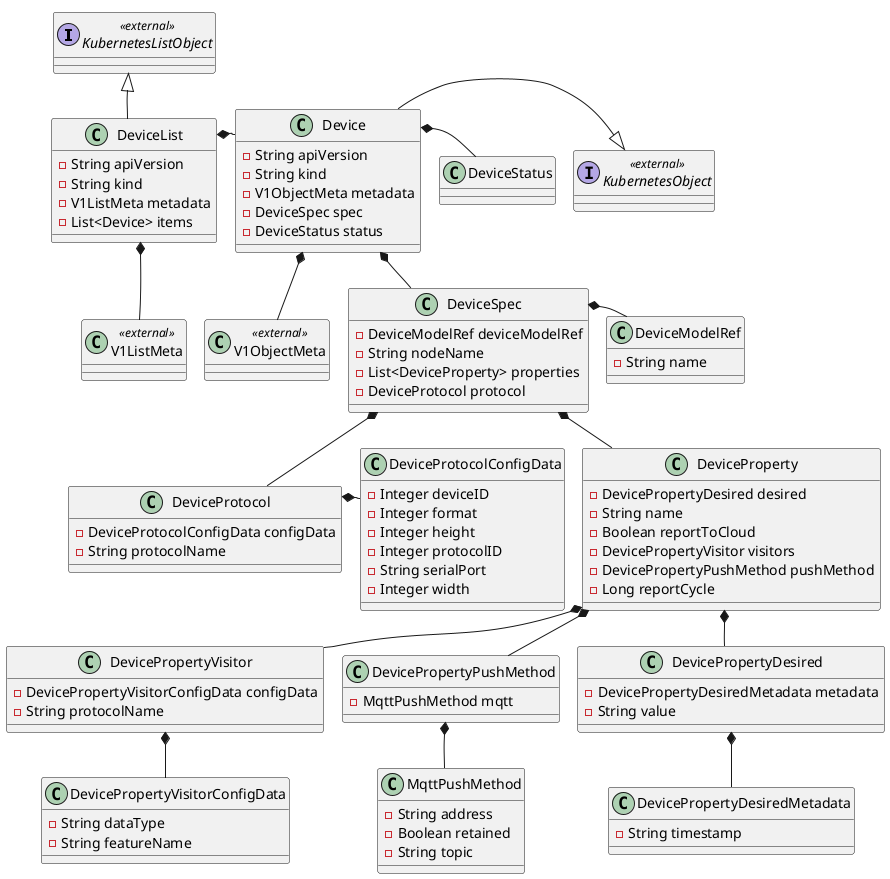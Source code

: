 @startuml
' 使用 smetana 引擎优化布局
!pragma layout smetana

' 定义外部接口和类
interface KubernetesListObject <<external>>
interface KubernetesObject <<external>>
class V1ListMeta <<external>>
class V1ObjectMeta <<external>>

DeviceList -[hidden]right- Device
KubernetesObject -[hidden]left- Device
DeviceProtocol  -[hidden]right- DeviceProperty
DeviceList -[hidden]down- V1ListMeta
DeviceList -[hidden]down- KubernetesListObject
DeviceStatus -[hidden]right- Device
DeviceModelRef -[hidden]right- DeviceSpec
DevicePropertyPushMethod -[hidden]down- DeviceProtocol
Device -[hidden]up- DeviceSpec
MqttPushMethod -[hidden]down- DevicePropertyPushMethod
DeviceProtocol -[hidden]left- DeviceProtocolConfigData
DeviceProtocolConfigData -[hidden]right- DeviceProperty
DevicePropertyDesired -[hidden]down- DeviceProperty
DevicePropertyVisitor -[hidden]right- DevicePropertyPushMethod

' 分布摆放主要类
KubernetesListObject ^-- DeviceList
KubernetesObject ^-- Device

DeviceList *-- V1ListMeta
DeviceList *-- Device
Device *-- V1ObjectMeta
Device *-- DeviceSpec
Device *-- DeviceStatus
DeviceSpec *-- DeviceModelRef
DeviceSpec *-- DeviceProperty
DeviceSpec *-- DeviceProtocol
DeviceProperty *-- DevicePropertyDesired
DeviceProperty *-- DevicePropertyVisitor
DeviceProperty *-- DevicePropertyPushMethod
DevicePropertyDesired *-- DevicePropertyDesiredMetadata
DevicePropertyPushMethod *-- MqttPushMethod
DevicePropertyVisitor *-- DevicePropertyVisitorConfigData
DeviceProtocol *-- DeviceProtocolConfigData

' 类定义区
class DeviceList {
  - String apiVersion
  - String kind
  - V1ListMeta metadata
  - List<Device> items
}

class Device {
  - String apiVersion
  - String kind
  - V1ObjectMeta metadata
  - DeviceSpec spec
  - DeviceStatus status
}

class DeviceStatus {
  ' 根据业务需求增加状态字段，此处为空
}

class DeviceSpec {
  - DeviceModelRef deviceModelRef
  - String nodeName
  - List<DeviceProperty> properties
  - DeviceProtocol protocol
}

class DeviceModelRef {
  - String name
}

class DeviceProperty {
  - DevicePropertyDesired desired
  - String name
  - Boolean reportToCloud
  - DevicePropertyVisitor visitors
  - DevicePropertyPushMethod pushMethod
  - Long reportCycle
}

class DevicePropertyDesired {
  - DevicePropertyDesiredMetadata metadata
  - String value
}

class DevicePropertyDesiredMetadata {
  - String timestamp
}

class DevicePropertyPushMethod {
  - MqttPushMethod mqtt
}

class MqttPushMethod {
  - String address
  - Boolean retained
  - String topic
}

class DevicePropertyVisitor {
  - DevicePropertyVisitorConfigData configData
  - String protocolName
}

class DevicePropertyVisitorConfigData {
  - String dataType
  - String featureName
}

class DeviceProtocol {
  - DeviceProtocolConfigData configData
  - String protocolName
}

class DeviceProtocolConfigData {
  - Integer deviceID
  - Integer format
  - Integer height
  - Integer protocolID
  - String serialPort
  - Integer width
}
@enduml